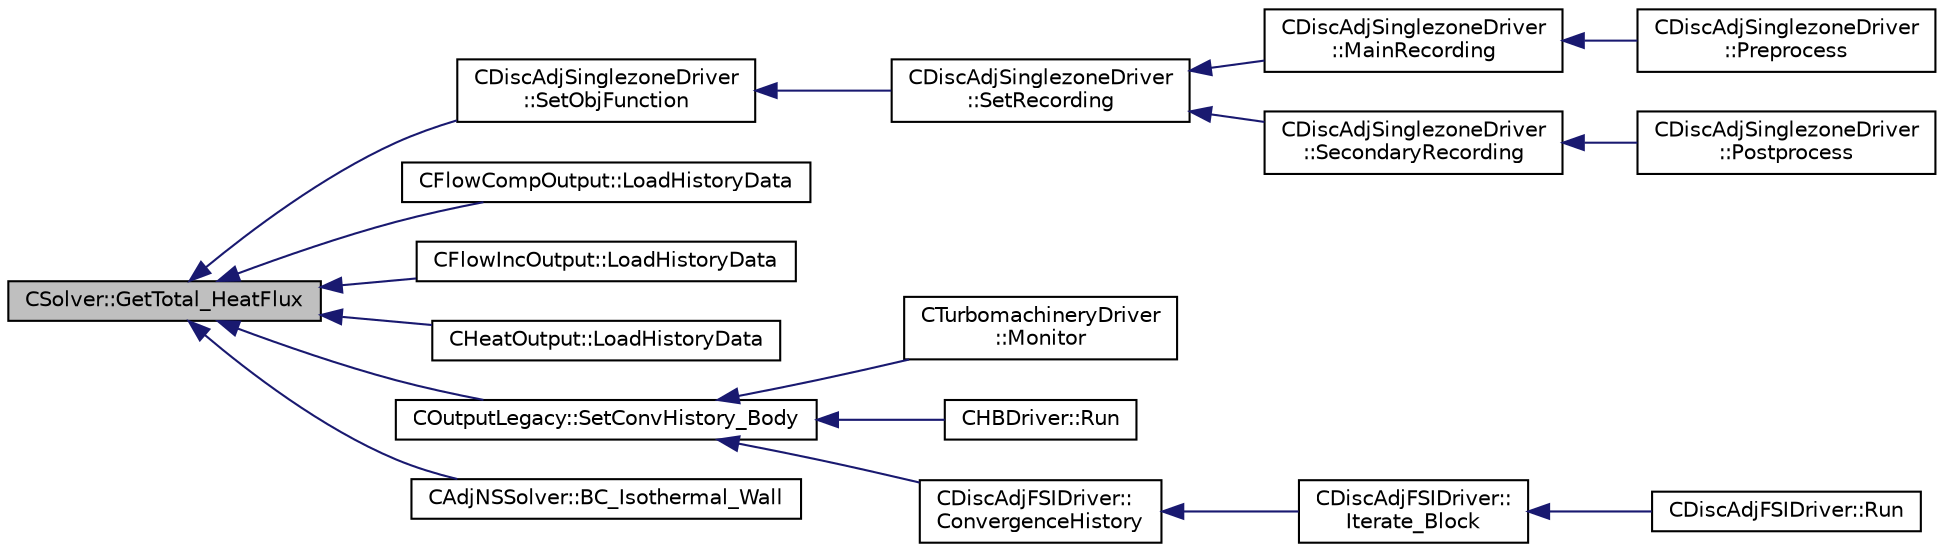 digraph "CSolver::GetTotal_HeatFlux"
{
  edge [fontname="Helvetica",fontsize="10",labelfontname="Helvetica",labelfontsize="10"];
  node [fontname="Helvetica",fontsize="10",shape=record];
  rankdir="LR";
  Node3330 [label="CSolver::GetTotal_HeatFlux",height=0.2,width=0.4,color="black", fillcolor="grey75", style="filled", fontcolor="black"];
  Node3330 -> Node3331 [dir="back",color="midnightblue",fontsize="10",style="solid",fontname="Helvetica"];
  Node3331 [label="CDiscAdjSinglezoneDriver\l::SetObjFunction",height=0.2,width=0.4,color="black", fillcolor="white", style="filled",URL="$class_c_disc_adj_singlezone_driver.html#aea0513ac808106c6a92be610b3b17a6a",tooltip="Set the objective function. "];
  Node3331 -> Node3332 [dir="back",color="midnightblue",fontsize="10",style="solid",fontname="Helvetica"];
  Node3332 [label="CDiscAdjSinglezoneDriver\l::SetRecording",height=0.2,width=0.4,color="black", fillcolor="white", style="filled",URL="$class_c_disc_adj_singlezone_driver.html#a7e519f0f189a3a102b0630edaaa9d233",tooltip="Record one iteration of a flow iteration in within multiple zones. "];
  Node3332 -> Node3333 [dir="back",color="midnightblue",fontsize="10",style="solid",fontname="Helvetica"];
  Node3333 [label="CDiscAdjSinglezoneDriver\l::MainRecording",height=0.2,width=0.4,color="black", fillcolor="white", style="filled",URL="$class_c_disc_adj_singlezone_driver.html#af4087bc4859a336b67555336d8f28aaf",tooltip="Record the main computational path. "];
  Node3333 -> Node3334 [dir="back",color="midnightblue",fontsize="10",style="solid",fontname="Helvetica"];
  Node3334 [label="CDiscAdjSinglezoneDriver\l::Preprocess",height=0.2,width=0.4,color="black", fillcolor="white", style="filled",URL="$class_c_disc_adj_singlezone_driver.html#a2d0785572312526d0bd695a14dd405f2",tooltip="Preprocess the single-zone iteration. "];
  Node3332 -> Node3335 [dir="back",color="midnightblue",fontsize="10",style="solid",fontname="Helvetica"];
  Node3335 [label="CDiscAdjSinglezoneDriver\l::SecondaryRecording",height=0.2,width=0.4,color="black", fillcolor="white", style="filled",URL="$class_c_disc_adj_singlezone_driver.html#ad328a74dd89ed2e335b22c4bf2b53cb0",tooltip="Record the secondary computational path. "];
  Node3335 -> Node3336 [dir="back",color="midnightblue",fontsize="10",style="solid",fontname="Helvetica"];
  Node3336 [label="CDiscAdjSinglezoneDriver\l::Postprocess",height=0.2,width=0.4,color="black", fillcolor="white", style="filled",URL="$class_c_disc_adj_singlezone_driver.html#af0ac923c07d86674b252c28df9a115da",tooltip="Postprocess the adjoint iteration for ZONE_0. "];
  Node3330 -> Node3337 [dir="back",color="midnightblue",fontsize="10",style="solid",fontname="Helvetica"];
  Node3337 [label="CFlowCompOutput::LoadHistoryData",height=0.2,width=0.4,color="black", fillcolor="white", style="filled",URL="$class_c_flow_comp_output.html#a393cb19a691990ee6e88f844eccc79ed",tooltip="Load the history output field values. "];
  Node3330 -> Node3338 [dir="back",color="midnightblue",fontsize="10",style="solid",fontname="Helvetica"];
  Node3338 [label="CFlowIncOutput::LoadHistoryData",height=0.2,width=0.4,color="black", fillcolor="white", style="filled",URL="$class_c_flow_inc_output.html#a466112efa2e3a89cdd2456701a0480b5",tooltip="Load the history output field values. "];
  Node3330 -> Node3339 [dir="back",color="midnightblue",fontsize="10",style="solid",fontname="Helvetica"];
  Node3339 [label="CHeatOutput::LoadHistoryData",height=0.2,width=0.4,color="black", fillcolor="white", style="filled",URL="$class_c_heat_output.html#afe748d534531acb2983b6b3978e43916",tooltip="Load the history output field values. "];
  Node3330 -> Node3340 [dir="back",color="midnightblue",fontsize="10",style="solid",fontname="Helvetica"];
  Node3340 [label="COutputLegacy::SetConvHistory_Body",height=0.2,width=0.4,color="black", fillcolor="white", style="filled",URL="$class_c_output_legacy.html#a217cc0d778a3828499189a9debee47c6",tooltip="Write the history file and the convergence on the screen for serial computations. ..."];
  Node3340 -> Node3341 [dir="back",color="midnightblue",fontsize="10",style="solid",fontname="Helvetica"];
  Node3341 [label="CTurbomachineryDriver\l::Monitor",height=0.2,width=0.4,color="black", fillcolor="white", style="filled",URL="$class_c_turbomachinery_driver.html#a41d7b50bbacef68eb5436293ebb2da4f",tooltip="Monitor the computation. "];
  Node3340 -> Node3342 [dir="back",color="midnightblue",fontsize="10",style="solid",fontname="Helvetica"];
  Node3342 [label="CHBDriver::Run",height=0.2,width=0.4,color="black", fillcolor="white", style="filled",URL="$class_c_h_b_driver.html#a98c0448a8e0404845ee54e25b62eaea9",tooltip="Run a single iteration of a Harmonic Balance problem. "];
  Node3340 -> Node3343 [dir="back",color="midnightblue",fontsize="10",style="solid",fontname="Helvetica"];
  Node3343 [label="CDiscAdjFSIDriver::\lConvergenceHistory",height=0.2,width=0.4,color="black", fillcolor="white", style="filled",URL="$class_c_disc_adj_f_s_i_driver.html#a139dfa2442613879f2b15f28a09c2bd5",tooltip="Output the convergence history. "];
  Node3343 -> Node3344 [dir="back",color="midnightblue",fontsize="10",style="solid",fontname="Helvetica"];
  Node3344 [label="CDiscAdjFSIDriver::\lIterate_Block",height=0.2,width=0.4,color="black", fillcolor="white", style="filled",URL="$class_c_disc_adj_f_s_i_driver.html#a84949f139fa795b7d34d6ff77e82eb5c",tooltip="Iterate a certain block for adjoint FSI - may be the whole set of variables or independent and subite..."];
  Node3344 -> Node3345 [dir="back",color="midnightblue",fontsize="10",style="solid",fontname="Helvetica"];
  Node3345 [label="CDiscAdjFSIDriver::Run",height=0.2,width=0.4,color="black", fillcolor="white", style="filled",URL="$class_c_disc_adj_f_s_i_driver.html#a2e965d6e9c4dcfc296077cae225cab21",tooltip="Run a Discrete Adjoint iteration for the FSI problem. "];
  Node3330 -> Node3346 [dir="back",color="midnightblue",fontsize="10",style="solid",fontname="Helvetica"];
  Node3346 [label="CAdjNSSolver::BC_Isothermal_Wall",height=0.2,width=0.4,color="black", fillcolor="white", style="filled",URL="$class_c_adj_n_s_solver.html#a20cd2fa256386da7791e11f40b701003",tooltip="Impose via the residual or brute force the Navier-Stokes adjoint boundary condition (heat flux)..."];
}

